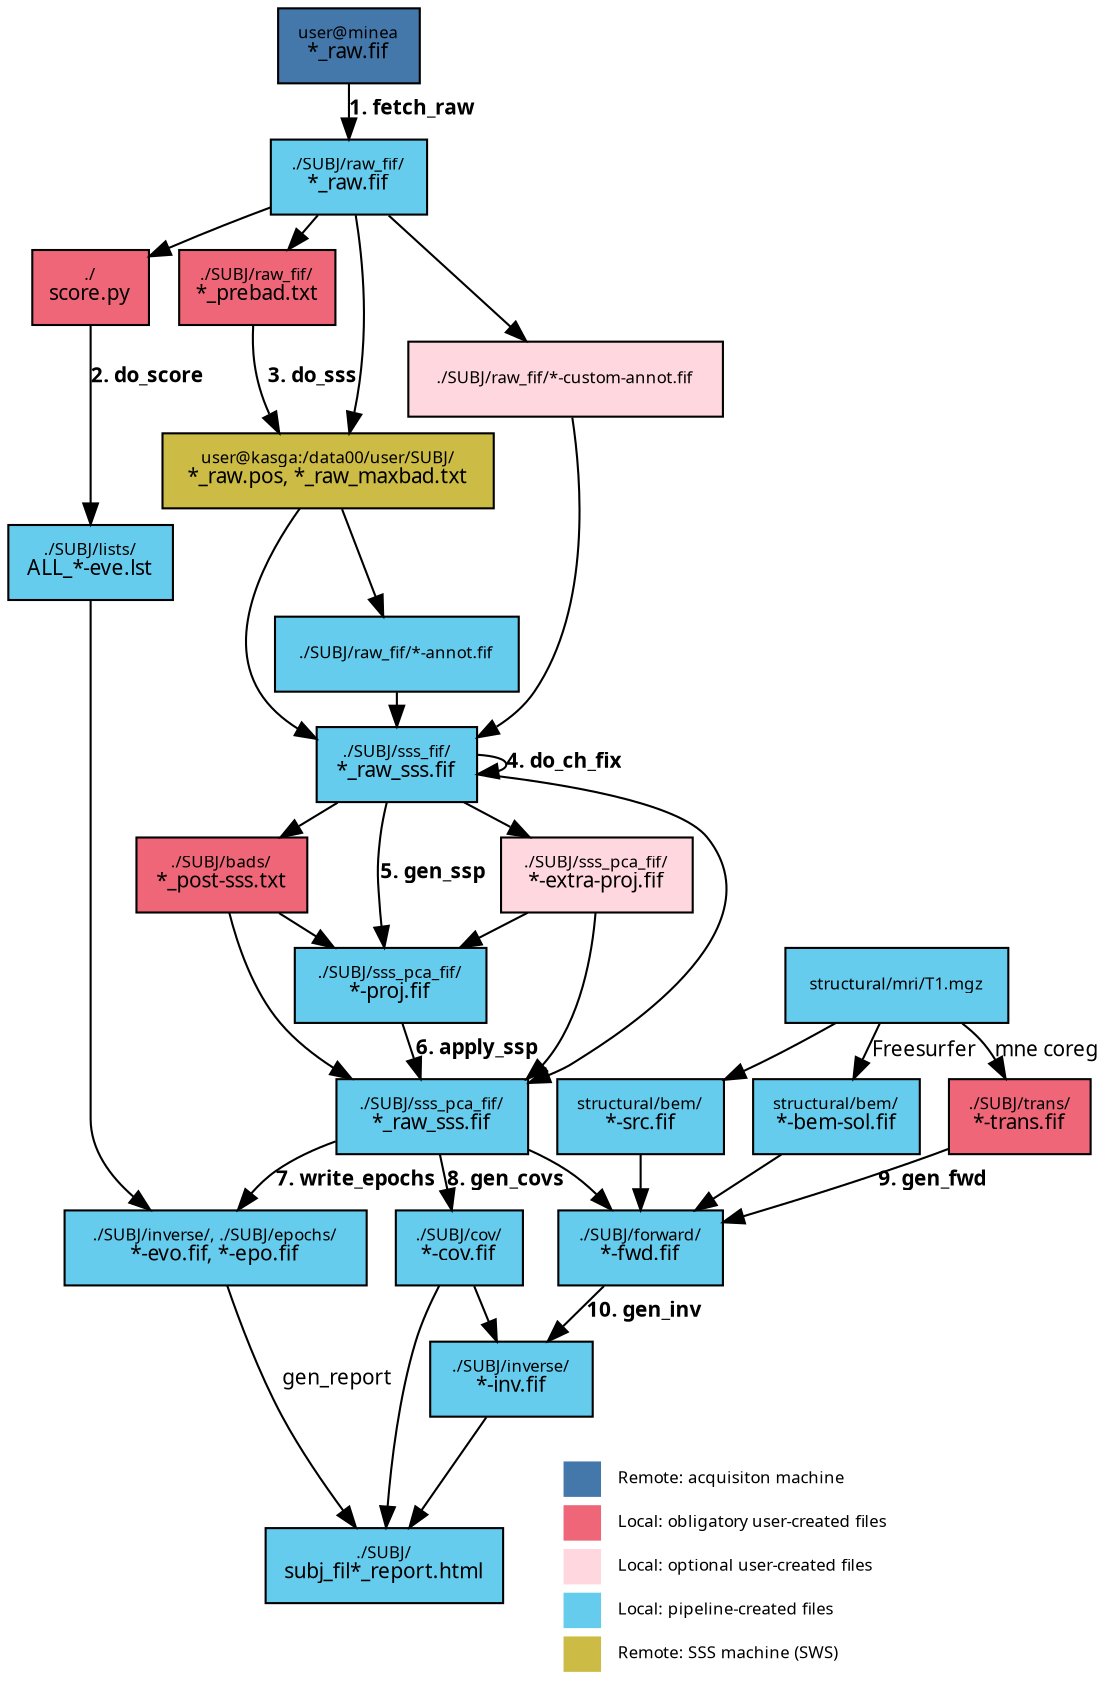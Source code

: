 strict digraph "mnefun flow diagram" {
	graph [bb="0,0,602.5,802",
		bgcolor="#00000000",
		nodesep=0.2,
		ranksep=0.1
	];
	node [fontname="sans-serif",
		fontsize=8,
		label="\N",
		margin="0.1,0.05",
		shape=box
	];
	edge [fontname="sans-serif",
		fontsize=8
	];
	{
		graph [rank=same];
		htm		 [fillcolor="#66CCEE",
			fontcolor="#000000",
			height=0.5,
			label=<<FONT POINT-SIZE="8">./SUBJ/</FONT><BR/><FONT POINT-SIZE="10">subj_fil*_report.html</FONT>>,
			pos="342,54.5",
			style=filled,
			width=1.5833];
		legend		 [height=1.5139,
			label=<<TABLE BORDER="0" CELLBORDER="0" CELLSPACING="4" CELLPADDING="4"><TR><TD BGCOLOR="#4477AA">    </TD><TD ALIGN="left">Remote: acquisiton machine</TD></TR><TR><TD BGCOLOR="#EE6677">    </TD><TD ALIGN="left">Local: obligatory user-created files</TD></TR><TR><TD BGCOLOR="#FFD8DF">    </TD><TD ALIGN="left">Local: optional user-created files</TD></TR><TR><TD BGCOLOR="#66CCEE">    </TD><TD ALIGN="left">Local: pipeline-created files</TD></TR><TR><TD BGCOLOR="#CCBB44">    </TD><TD ALIGN="left">Remote: SSS machine (SWS)</TD></TR></TABLE>>,
			margin=0,
			pos="508,54.5",
			shape=plaintext,
			width=2.625];
	}
	sco	 [fillcolor="#EE6677",
		fontcolor="#000000",
		height=0.5,
		label=<<FONT POINT-SIZE="8">./</FONT><BR/><FONT POINT-SIZE="10">score.py</FONT>>,
		pos="523,624",
		style=filled,
		width=0.77778];
	lst	 [fillcolor="#66CCEE",
		fontcolor="#000000",
		height=0.5,
		label=<<FONT POINT-SIZE="8">./SUBJ/lists/</FONT><BR/><FONT POINT-SIZE="10">ALL_*-eve.lst</FONT>>,
		pos="520,536",
		style=filled,
		width=1.0972];
	sco -> lst	 [URL="../overview.html#do-score",
		fontsize=10,
		label=<<B>2. do_score</B>>,
		labeltooltip="2. do_score",
		lp="554,580",
		pos="e,520.62,554.21 522.38,605.77 521.97,593.85 521.43,578.04 520.97,564.48",
		target=_top];
	evo	 [fillcolor="#66CCEE",
		fontcolor="#000000",
		height=0.5,
		label=<<FONT POINT-SIZE="8">./SUBJ/inverse/, ./SUBJ/epochs/</FONT><BR/><FONT POINT-SIZE="10">*-evo.fif, *-epo.fif</FONT>>,
		pos="422,207",
		style=filled,
		width=2.0139];
	lst -> evo	 [fontsize=10,
		pos="e,484.62,225.01 520,517.74 520,503.51 520,483.25 520,465.5 520,465.5 520,465.5 520,270 520,252.42 508.7,239.51 493.77,230.13"];
	evo -> htm	 [fontsize=10,
		label=gen_report,
		labeltooltip=gen_report,
		lp="424.5,144",
		pos="e,351.48,72.569 412.51,188.91 398.56,162.31 372.41,112.47 356.17,81.52"];
	mri	 [fillcolor="#66CCEE",
		fontcolor="#000000",
		height=0.5,
		label="structural/mri/T1.mgz",
		pos="118,333",
		style=filled,
		width=1.4861];
	bem	 [fillcolor="#66CCEE",
		fontcolor="#000000",
		height=0.5,
		label=<<FONT POINT-SIZE="8">structural/bem/</FONT><BR/><FONT POINT-SIZE="10">*-bem-sol.fif</FONT>>,
		pos="134,270",
		style=filled,
		width=1.1111];
	mri -> bem	 [fontsize=10,
		label=Freesurfer,
		labeltooltip=Freesurfer,
		lp="144.5,301.5",
		pos="e,123.01,288.04 117.41,314.67 117.57,310.24 117.99,305.45 120.06,297.72"];
	tra	 [fillcolor="#EE6677",
		fontcolor="#000000",
		height=0.5,
		label=<<FONT POINT-SIZE="8">./SUBJ/trans/</FONT><BR/><FONT POINT-SIZE="10">*-trans.fif</FONT>>,
		pos="222,270",
		style=filled,
		width=0.94444];
	mri -> tra	 [fontsize=10,
		label="mne coreg",
		labeltooltip="mne coreg",
		lp="211,301.5",
		pos="e,196.87,288.15 154.07,314.91 158.8,312.34 163.55,309.67 168,307 174.78,302.93 181.87,298.34 188.6,293.81"];
	src	 [fillcolor="#66CCEE",
		fontcolor="#000000",
		height=0.5,
		label=<<FONT POINT-SIZE="8">structural/bem/</FONT><BR/><FONT POINT-SIZE="10">*-src.fif</FONT>>,
		pos="40,270",
		style=filled,
		width=1.1111];
	mri -> src	 [fontsize=10,
		pos="e,62.51,288.18 95.439,314.78 87.597,308.44 78.669,301.23 70.304,294.48"];
	fwd	 [fillcolor="#66CCEE",
		fontcolor="#000000",
		height=0.5,
		label=<<FONT POINT-SIZE="8">./SUBJ/forward/</FONT><BR/><FONT POINT-SIZE="10">*-fwd.fif</FONT>>,
		pos="218,207",
		style=filled,
		width=1.0972];
	bem -> fwd	 [fontsize=10,
		pos="e,193.76,225.18 158.3,251.78 166.83,245.38 176.55,238.08 185.64,231.27"];
	tra -> fwd	 [URL="../overview.html#gen-fwd",
		fontsize=10,
		label=<<B>9. gen_fwd</B>>,
		labeltooltip="9. gen_fwd",
		lp="250.5,238.5",
		pos="e,218.89,225.07 220.55,251.82 220.35,249.2 220.17,246.53 220,244 219.81,241.11 219.63,238.09 219.45,235.09",
		target=_top];
	src -> fwd	 [fontsize=10,
		pos="e,178.32,220.23 80.219,254.49 82.51,253.64 84.783,252.81 87,252 113.94,242.22 144.19,231.79 168.82,223.44"];
	inv	 [fillcolor="#66CCEE",
		fontcolor="#000000",
		height=0.5,
		label=<<FONT POINT-SIZE="8">./SUBJ/inverse/</FONT><BR/><FONT POINT-SIZE="10">*-inv.fif</FONT>>,
		pos="281,144",
		style=filled,
		width=1.0833];
	fwd -> inv	 [URL="../overview.html#gen-inv",
		fontsize=10,
		label=<<B>10. gen_inv</B>>,
		labeltooltip="10. gen_inv",
		lp="257.5,175.5",
		pos="e,241.97,156.84 218.68,188.64 219.71,182.19 221.83,175.25 226,170 228.2,167.23 230.77,164.74 233.57,162.5",
		target=_top];
	inv -> htm	 [fontsize=10,
		pos="e,329.67,72.585 293.34,125.89 302.11,113.03 314.02,95.556 323.86,81.116"];
	pbd	 [fillcolor="#EE6677",
		fontcolor="#000000",
		height=0.5,
		label=<<FONT POINT-SIZE="8">./SUBJ/raw_fif/</FONT><BR/><FONT POINT-SIZE="10">*_prebad.txt</FONT>>,
		pos="263,668",
		style=filled,
		width=1.0417];
	mfp	 [fillcolor="#CCBB44",
		fontcolor="#000000",
		height=0.5,
		label=<<FONT POINT-SIZE="8">user@kasga:/data00/user/SUBJ/</FONT><BR/><FONT POINT-SIZE="10">*_raw.pos, *_raw_maxbad.txt</FONT>>,
		pos="261,580",
		style=filled,
		width=2.2083];
	pbd -> mfp	 [URL="../overview.html#do-sss",
		fontsize=10,
		label=<<B>3. do_sss</B>>,
		labeltooltip="3. do_sss",
		lp="288,624",
		pos="e,261.19,598.18 262.25,649.82 262.16,647.2 262.07,644.53 262,642 261.7,631.06 261.48,619.03 261.33,608.5",
		target=_top];
	sss	 [fillcolor="#66CCEE",
		fontcolor="#000000",
		height=0.5,
		label=<<FONT POINT-SIZE="8">./SUBJ/sss_fif/</FONT><BR/><FONT POINT-SIZE="10">*_raw_sss.fif</FONT>>,
		pos="339,439",
		style=filled,
		width=1.0694];
	mfp -> sss	 [fontsize=10,
		pos="e,300.44,451.22 258,561.76 255.3,539.13 254.13,500.33 272,474 276.93,466.74 283.85,460.89 291.39,456.2"];
	aan	 [fillcolor="#66CCEE",
		fontcolor="#000000",
		height=0.5,
		label="./SUBJ/raw_fif/*-annot.fif",
		pos="338,492",
		style=filled,
		width=1.625];
	mfp -> aan	 [fontsize=10,
		pos="e,322.07,510.21 276.95,561.77 288,549.14 302.87,532.15 315.17,518.09"];
	sss -> sss	 [URL="../overview.html#do-ch-fix",
		fontsize=10,
		label=<<B>4. do_ch_fix</B>>,
		labeltooltip="4. do_ch_fix",
		lp="424,439",
		pos="e,377.69,434.3 377.69,443.7 385.72,443.21 391.5,441.64 391.5,439 391.5,437.68 390.06,436.63 387.61,435.84",
		target=_top];
	bad	 [fillcolor="#EE6677",
		fontcolor="#000000",
		height=0.5,
		label=<<FONT POINT-SIZE="8">./SUBJ/bads/</FONT><BR/><FONT POINT-SIZE="10">*_post-sss.txt</FONT>>,
		pos="339,386",
		style=filled,
		width=1.1389];
	sss -> bad	 [fontsize=10,
		pos="e,339,404.09 339,420.76 339,418.66 339,416.47 339,414.27"];
	pca	 [fillcolor="#66CCEE",
		fontcolor="#000000",
		height=0.5,
		label=<<FONT POINT-SIZE="8">./SUBJ/sss_pca_fif/</FONT><BR/><FONT POINT-SIZE="10">*_raw_sss.fif</FONT>>,
		pos="319,270",
		style=filled,
		width=1.2778];
	sss -> pca	 [fontsize=10,
		pos="e,365.04,283.89 377.63,432.32 407.31,426.3 444.74,416.49 454,404 463.53,391.14 459.8,382.91 454,368 438.26,327.54 423.96,320.32 \
388,296 383.74,293.12 379.11,290.5 374.34,288.13"];
	pro	 [fillcolor="#66CCEE",
		fontcolor="#000000",
		height=0.5,
		label=<<FONT POINT-SIZE="8">./SUBJ/sss_pca_fif/</FONT><BR/><FONT POINT-SIZE="10">*-proj.fif</FONT>>,
		pos="319,333",
		style=filled,
		width=1.2778];
	sss -> pro	 [URL="../overview.html#gen-ssp",
		fontsize=10,
		label=<<B>5. gen_ssp</B>>,
		labeltooltip="5. gen_ssp",
		lp="421.5,386",
		pos="e,365.13,348 373.01,420.61 378.66,415.97 383.73,410.44 387,404 394.25,389.74 395.33,381.66 387,368 383.6,362.42 378.99,357.69 373.76,\
353.7",
		target=_top];
	pex	 [fillcolor="#FFD8DF",
		fontcolor="#000000",
		height=0.5,
		label=<<FONT POINT-SIZE="8">./SUBJ/sss_pca_fif/</FONT><BR/><FONT POINT-SIZE="10">*-extra-proj.fif</FONT>>,
		pos="238,386",
		style=filled,
		width=1.2778];
	sss -> pex	 [fontsize=10,
		pos="e,272.32,404.01 304.52,420.91 297.05,416.99 289.05,412.79 281.28,408.71"];
	aan -> sss	 [fontsize=10,
		pos="e,338.66,457.09 338.34,473.76 338.38,471.66 338.43,469.47 338.47,467.27"];
	bad -> pca	 [fontsize=10,
		pos="e,365.13,285.59 360.55,367.8 365.1,362.84 369.32,357.12 372,351 381.8,328.57 388.17,316.64 375,296 374.27,294.86 373.48,293.76 372.62,\
292.72"];
	bad -> pro	 [fontsize=10,
		pos="e,325.83,351.09 332.12,367.76 331.23,365.4 330.3,362.95 329.37,360.48"];
	pca -> evo	 [URL="../overview.html#write-epochs",
		fontsize=10,
		label=<<B>7. write_epochs</B>>,
		labeltooltip="7. write_epochs",
		lp="438.5,238.5",
		pos="e,404.3,225.37 365.26,252.66 370.71,250.03 376.07,247.13 381,244 386.42,240.56 391.81,236.39 396.81,232.11",
		target=_top];
	pca -> fwd	 [fontsize=10,
		pos="e,257.79,221.16 302.68,251.97 296.09,245.4 288.13,238.3 280,233 275.94,230.35 271.56,227.87 267.08,225.59"];
	cov	 [fillcolor="#66CCEE",
		fontcolor="#000000",
		height=0.5,
		label=<<FONT POINT-SIZE="8">./SUBJ/cov/</FONT><BR/><FONT POINT-SIZE="10">*-cov.fif</FONT>>,
		pos="305,207",
		style=filled,
		width=0.84722];
	pca -> cov	 [URL="../overview.html#gen-covs",
		fontsize=10,
		label=<<B>8. gen_covs</B>>,
		labeltooltip="8. gen_covs",
		lp="345.5,238.5",
		pos="e,309.09,225.4 314.95,251.78 313.8,246.6 312.52,240.83 311.27,235.21",
		target=_top];
	pro -> pca	 [URL="../overview.html#apply-ssp",
		fontsize=10,
		label=<<B>6. apply_ssp</B>>,
		labeltooltip="6. apply_ssp",
		lp="342,301.5",
		pos="e,309.86,288.28 310.24,314.83 309.32,312.25 308.53,309.59 308,307 307.41,304.11 307.35,301.11 307.66,298.14",
		target=_top];
	cov -> htm	 [fontsize=10,
		pos="e,341.21,72.756 315.58,188.71 319.75,180.74 324.2,171.15 327,162 335,135.83 338.75,104.75 340.5,82.761"];
	cov -> inv	 [fontsize=10,
		pos="e,288.01,162.4 298.06,188.78 296.04,183.47 293.78,177.55 291.59,171.79"];
	acq	 [fillcolor="#4477AA",
		fontcolor="#000000",
		height=0.5,
		label=<<FONT POINT-SIZE="8">user@minea</FONT><BR/><FONT POINT-SIZE="10">*_raw.fif</FONT>>,
		pos="354,784",
		style=filled,
		width=0.94444];
	raw	 [fillcolor="#66CCEE",
		fontcolor="#000000",
		height=0.5,
		label=<<FONT POINT-SIZE="8">./SUBJ/raw_fif/</FONT><BR/><FONT POINT-SIZE="10">*_raw.fif</FONT>>,
		pos="354,721",
		style=filled,
		width=1.0417];
	acq -> raw	 [URL="../overview.html#fetch-raw",
		fontsize=10,
		label=<<B>1. fetch_raw</B>>,
		labeltooltip="1. fetch_raw",
		lp="388.5,752.5",
		pos="e,354,739.4 354,765.78 354,760.73 354,755.12 354,749.63",
		target=_top];
	raw -> sco	 [fontsize=10,
		pos="e,494.86,640.15 385.39,702.98 413.85,686.65 455.83,662.55 485.93,645.28"];
	raw -> pbd	 [fontsize=10,
		pos="e,293.92,686.01 322.94,702.91 316.5,699.16 309.62,695.15 302.91,691.25"];
	raw -> mfp	 [fontsize=10,
		pos="e,304.37,598.2 351.8,702.93 347.95,678.31 337.87,634.09 313,606 312.68,605.64 312.36,605.29 312.03,604.94"];
	can	 [fillcolor="#FFD8DF",
		fontcolor="#000000",
		height=0.5,
		label="./SUBJ/raw_fif/*-custom-annot.fif",
		pos="414,624",
		style=filled,
		width=2.0972];
	raw -> can	 [fontsize=10,
		pos="e,402.77,642.16 365.29,702.76 374.34,688.12 387.17,667.37 397.39,650.85"];
	can -> sss	 [fontsize=10,
		pos="e,377.67,451.83 418.06,605.64 423.64,575.51 430.27,514.83 404,474 399.61,467.18 393.42,461.59 386.59,457.04"];
	pex -> pca	 [fontsize=10,
		pos="e,292.59,288.17 242.48,367.87 246.81,352.76 254.43,331.16 266,315 271.2,307.73 277.83,300.91 284.62,294.87"];
	pex -> pro	 [fontsize=10,
		pos="e,291.35,351.09 265.88,367.76 271.28,364.22 277.02,360.47 282.65,356.78"];
}
